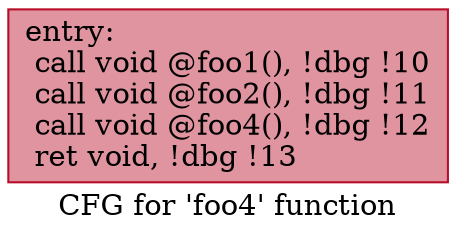 digraph "CFG for 'foo4' function" {
	label="CFG for 'foo4' function";

	Node0xe6f500 [shape=record,color="#b70d28ff", style=filled, fillcolor="#b70d2870",label="{entry:\l  call void @foo1(), !dbg !10\l  call void @foo2(), !dbg !11\l  call void @foo4(), !dbg !12\l  ret void, !dbg !13\l}"];
}
